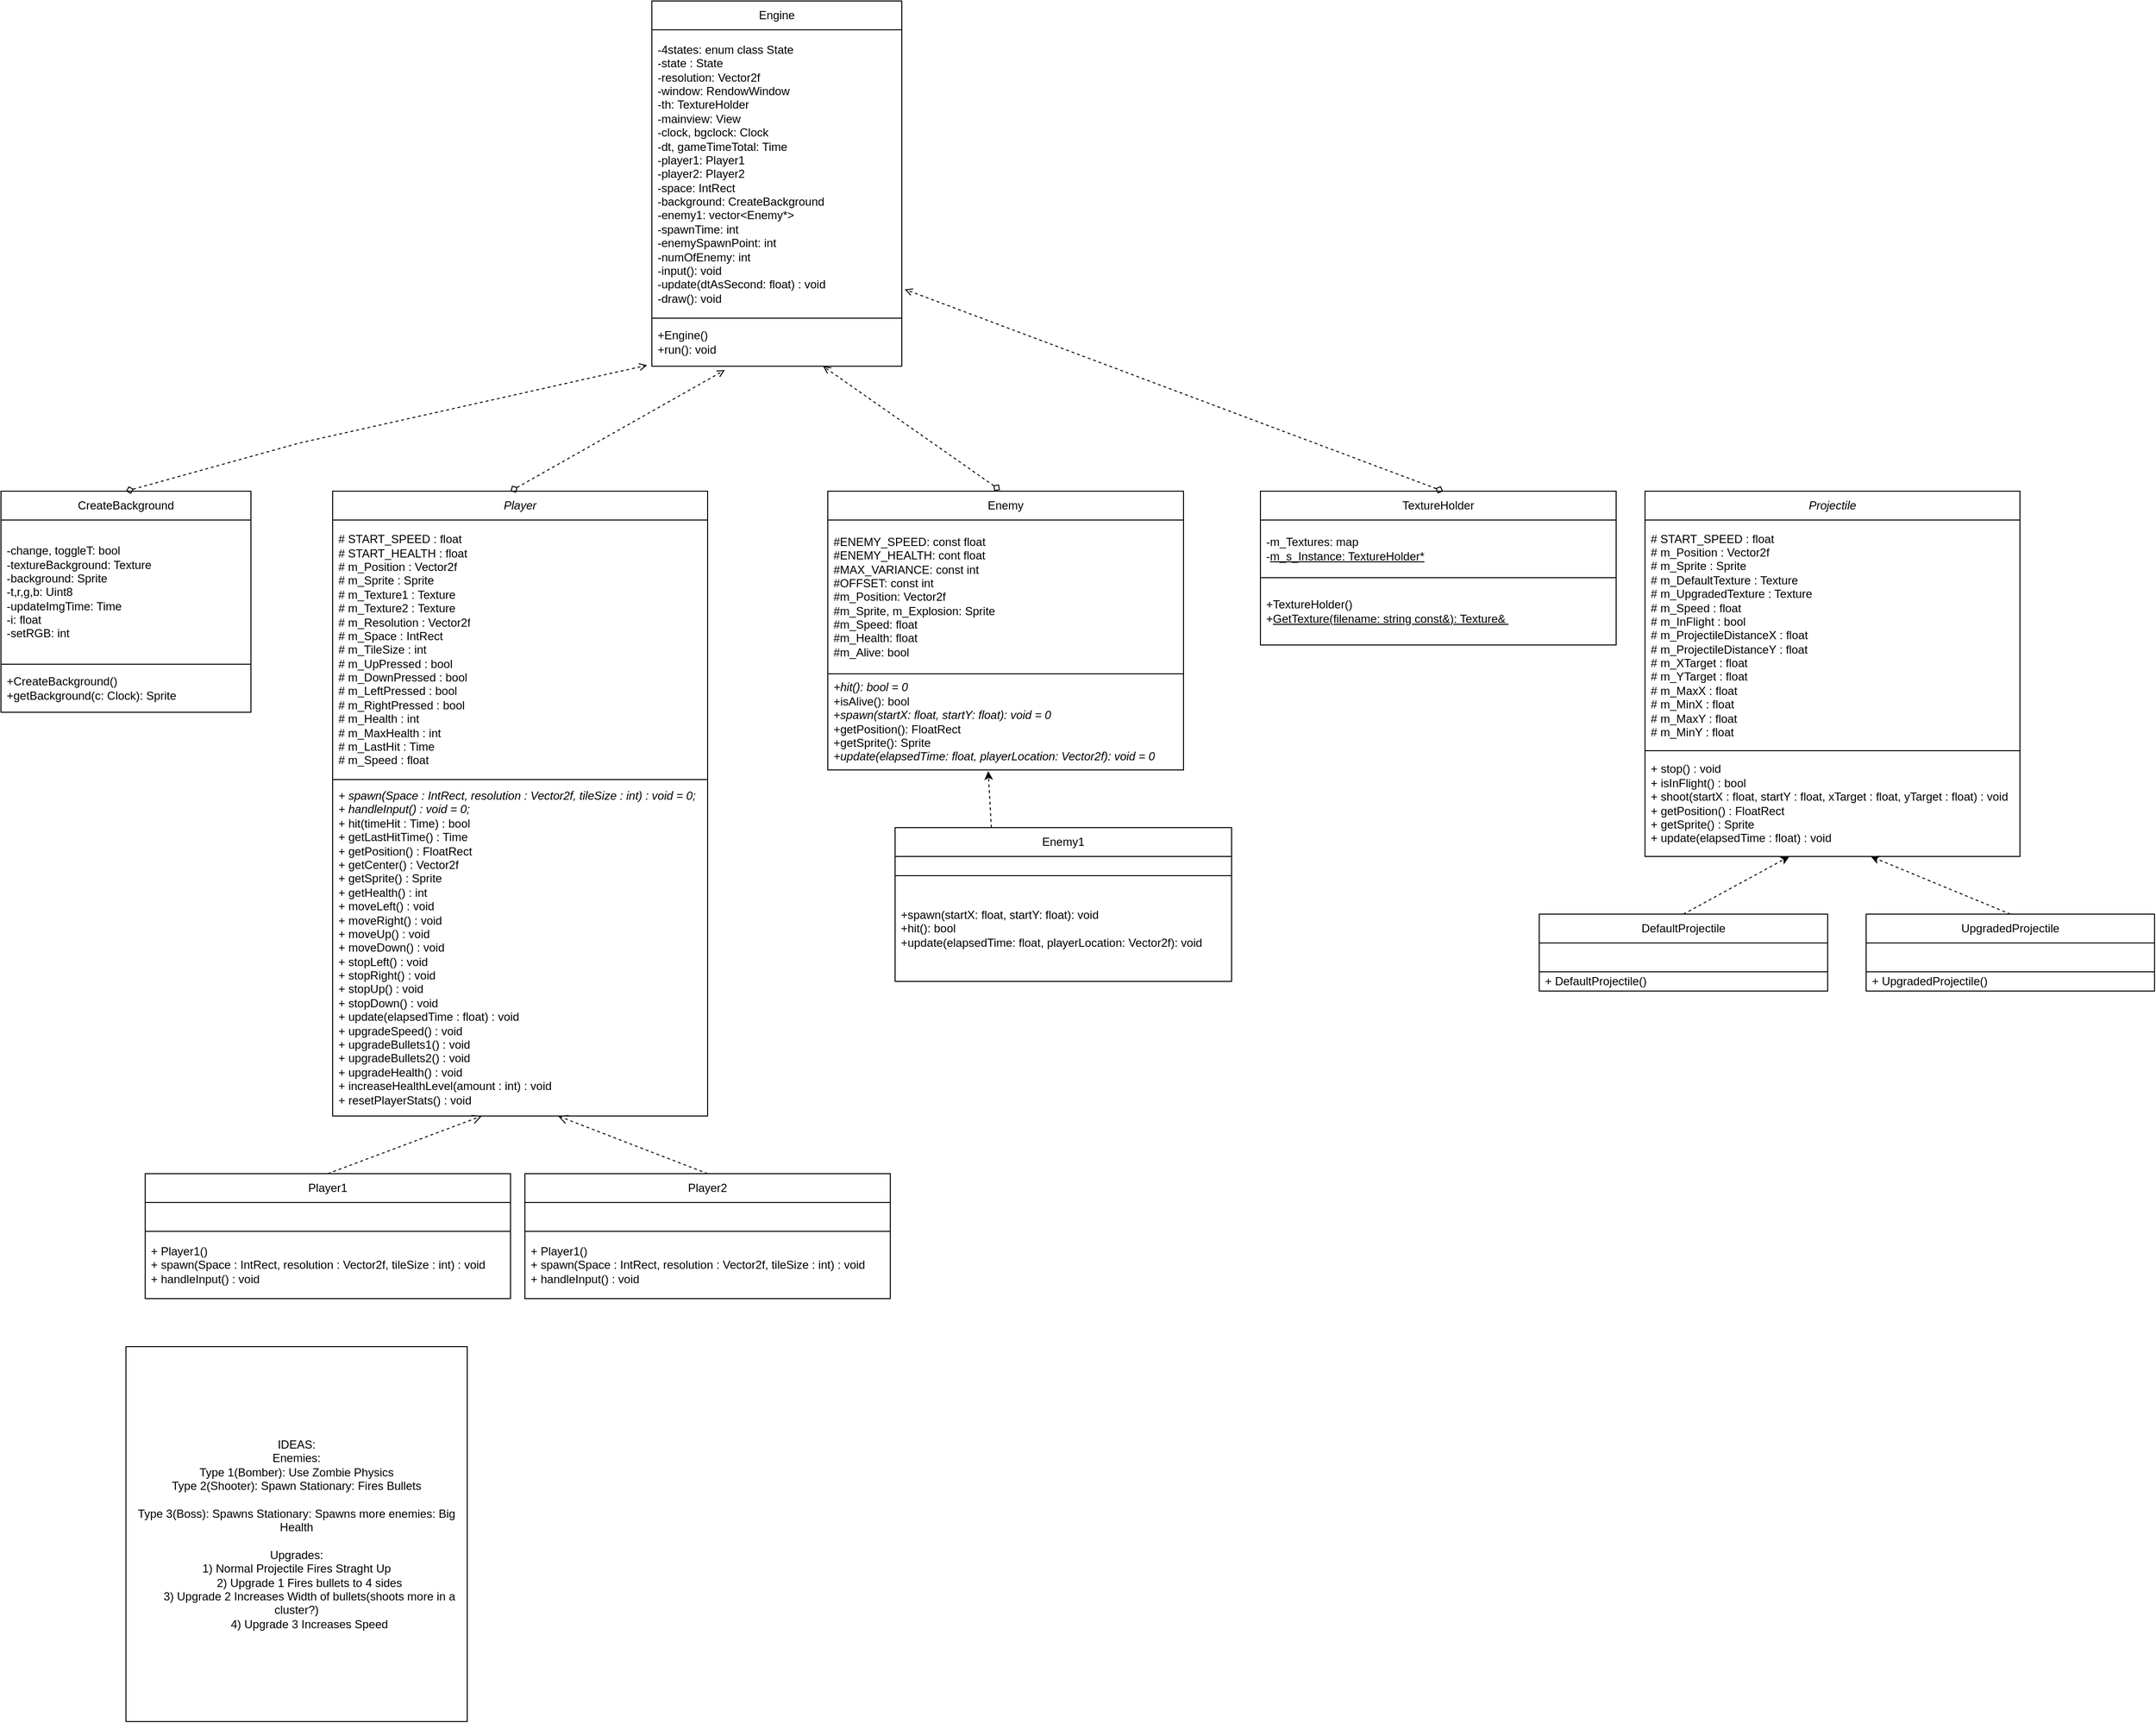 <mxfile version="20.6.0" type="github">
  <diagram id="C5RBs43oDa-KdzZeNtuy" name="Page-1">
    <mxGraphModel dx="1730" dy="1028" grid="1" gridSize="10" guides="1" tooltips="1" connect="1" arrows="1" fold="1" page="1" pageScale="1" pageWidth="2339" pageHeight="3300" math="0" shadow="0">
      <root>
        <mxCell id="WIyWlLk6GJQsqaUBKTNV-0" />
        <mxCell id="WIyWlLk6GJQsqaUBKTNV-1" parent="WIyWlLk6GJQsqaUBKTNV-0" />
        <mxCell id="9OKgFe4Zf76vUUmZSUTV-0" value="&lt;i&gt;Player&lt;/i&gt;" style="swimlane;fontStyle=0;childLayout=stackLayout;horizontal=1;startSize=30;horizontalStack=0;resizeParent=1;resizeParentMax=0;resizeLast=0;collapsible=1;marginBottom=0;whiteSpace=wrap;html=1;" parent="WIyWlLk6GJQsqaUBKTNV-1" vertex="1">
          <mxGeometry x="365" y="550" width="390" height="650" as="geometry" />
        </mxCell>
        <mxCell id="9OKgFe4Zf76vUUmZSUTV-9" value="# START_SPEED : float&lt;br&gt;# START_HEALTH : float&lt;br&gt;# m_Position : Vector2f&lt;br&gt;# m_Sprite : Sprite&lt;br&gt;# m_Texture1 : Texture&lt;br&gt;# m_Texture2 : Texture&lt;br&gt;# m_Resolution : Vector2f&lt;br&gt;# m_Space : IntRect&lt;br&gt;# m_TileSize : int&lt;br&gt;# m_UpPressed : bool&lt;br&gt;# m_DownPressed : bool&lt;br&gt;# m_LeftPressed : bool&lt;br&gt;# m_RightPressed : bool&lt;br&gt;# m_Health : int&lt;br&gt;# m_MaxHealth : int&lt;br&gt;# m_LastHit : Time&lt;br&gt;# m_Speed : float" style="text;strokeColor=default;fillColor=none;align=left;verticalAlign=middle;spacingLeft=4;spacingRight=4;overflow=hidden;points=[[0,0.5],[1,0.5]];portConstraint=eastwest;rotatable=0;whiteSpace=wrap;html=1;" parent="9OKgFe4Zf76vUUmZSUTV-0" vertex="1">
          <mxGeometry y="30" width="390" height="270" as="geometry" />
        </mxCell>
        <mxCell id="9OKgFe4Zf76vUUmZSUTV-1" value="&lt;i&gt;+ spawn(Space : IntRect, resolution : Vector2f, tileSize : int) : void = 0;&lt;br&gt;+ handleInput() : void = 0;&lt;/i&gt;&lt;br&gt;+ hit(timeHit : Time) : bool&lt;br&gt;+ getLastHitTime() : Time&lt;br&gt;+ getPosition() : FloatRect&lt;br&gt;+ getCenter() : Vector2f&lt;br&gt;+ getSprite() : Sprite&lt;br&gt;+ getHealth() : int&lt;br&gt;+ moveLeft() : void&lt;br&gt;+ moveRight() : void&lt;br&gt;+ moveUp() : void&lt;br&gt;+ moveDown() : void&lt;br&gt;+ stopLeft() : void&lt;br&gt;+ stopRight() : void&lt;br&gt;+ stopUp() : void&lt;br&gt;+ stopDown() : void&lt;br&gt;+ update(elapsedTime : float) : void&lt;br&gt;+ upgradeSpeed() : void&lt;br&gt;+ upgradeBullets1() : void&lt;br&gt;+ upgradeBullets2() : void&lt;br&gt;+ upgradeHealth() : void&lt;br&gt;+ increaseHealthLevel(amount : int) : void&lt;br&gt;+ resetPlayerStats() : void" style="text;strokeColor=none;fillColor=none;align=left;verticalAlign=middle;spacingLeft=4;spacingRight=4;overflow=hidden;points=[[0,0.5],[1,0.5]];portConstraint=eastwest;rotatable=0;whiteSpace=wrap;html=1;" parent="9OKgFe4Zf76vUUmZSUTV-0" vertex="1">
          <mxGeometry y="300" width="390" height="350" as="geometry" />
        </mxCell>
        <mxCell id="VuMtxcD2O4Nq4D9HDys2-1" value="&lt;div&gt;IDEAS:&lt;/div&gt;&lt;div&gt;Enemies:&lt;/div&gt;&lt;div&gt;Type 1(Bomber): Use Zombie Physics&lt;/div&gt;&lt;div&gt;Type 2(Shooter): Spawn Stationary: Fires Bullets&lt;/div&gt;&lt;div&gt;&lt;br&gt;&lt;/div&gt;&lt;div&gt;Type 3(Boss): Spawns Stationary: Spawns more enemies: Big Health&lt;/div&gt;&lt;div&gt;&lt;br&gt;&lt;/div&gt;&lt;div&gt;Upgrades:&lt;/div&gt;&lt;div&gt;&lt;span style=&quot;&quot;&gt; &lt;/span&gt;1) Normal Projectile Fires Straght Up&lt;/div&gt;&lt;div&gt;&amp;nbsp; &amp;nbsp; &amp;nbsp; &amp;nbsp; 2) Upgrade 1 Fires bullets to 4 sides&lt;/div&gt;&lt;div&gt;&amp;nbsp; &amp;nbsp; &amp;nbsp; &amp;nbsp; 3) Upgrade 2 Increases Width of bullets(shoots more in a cluster?)&lt;/div&gt;&lt;div&gt;&amp;nbsp; &amp;nbsp; &amp;nbsp; &amp;nbsp; 4) Upgrade 3 Increases Speed&lt;/div&gt;" style="text;html=1;strokeColor=default;fillColor=none;align=center;verticalAlign=middle;whiteSpace=wrap;rounded=0;" parent="WIyWlLk6GJQsqaUBKTNV-1" vertex="1">
          <mxGeometry x="150" y="1440" width="355" height="390" as="geometry" />
        </mxCell>
        <mxCell id="iV6wr9-M1Wmqhvp7eUlT-2" value="Player1" style="swimlane;fontStyle=0;childLayout=stackLayout;horizontal=1;startSize=30;horizontalStack=0;resizeParent=1;resizeParentMax=0;resizeLast=0;collapsible=1;marginBottom=0;whiteSpace=wrap;html=1;" parent="WIyWlLk6GJQsqaUBKTNV-1" vertex="1">
          <mxGeometry x="170" y="1260" width="380" height="130" as="geometry" />
        </mxCell>
        <mxCell id="iV6wr9-M1Wmqhvp7eUlT-3" value="." style="text;strokeColor=none;fillColor=none;align=left;verticalAlign=middle;spacingLeft=4;spacingRight=4;overflow=hidden;points=[[0,0.5],[1,0.5]];portConstraint=eastwest;rotatable=0;whiteSpace=wrap;html=1;fontColor=#FFFFFF;" parent="iV6wr9-M1Wmqhvp7eUlT-2" vertex="1">
          <mxGeometry y="30" width="380" height="30" as="geometry" />
        </mxCell>
        <mxCell id="iV6wr9-M1Wmqhvp7eUlT-4" value="+ Player1()&lt;br&gt;+ spawn(Space : IntRect, resolution : Vector2f, tileSize : int) : void&lt;br&gt;+ handleInput() : void" style="text;strokeColor=default;fillColor=none;align=left;verticalAlign=middle;spacingLeft=4;spacingRight=4;overflow=hidden;points=[[0,0.5],[1,0.5]];portConstraint=eastwest;rotatable=0;whiteSpace=wrap;html=1;" parent="iV6wr9-M1Wmqhvp7eUlT-2" vertex="1">
          <mxGeometry y="60" width="380" height="70" as="geometry" />
        </mxCell>
        <mxCell id="iV6wr9-M1Wmqhvp7eUlT-6" value="Player2" style="swimlane;fontStyle=0;childLayout=stackLayout;horizontal=1;startSize=30;horizontalStack=0;resizeParent=1;resizeParentMax=0;resizeLast=0;collapsible=1;marginBottom=0;whiteSpace=wrap;html=1;" parent="WIyWlLk6GJQsqaUBKTNV-1" vertex="1">
          <mxGeometry x="565" y="1260" width="380" height="130" as="geometry" />
        </mxCell>
        <mxCell id="iV6wr9-M1Wmqhvp7eUlT-7" value="&lt;font color=&quot;#ffffff&quot;&gt;.&lt;/font&gt;" style="text;strokeColor=none;fillColor=none;align=left;verticalAlign=middle;spacingLeft=4;spacingRight=4;overflow=hidden;points=[[0,0.5],[1,0.5]];portConstraint=eastwest;rotatable=0;whiteSpace=wrap;html=1;" parent="iV6wr9-M1Wmqhvp7eUlT-6" vertex="1">
          <mxGeometry y="30" width="380" height="30" as="geometry" />
        </mxCell>
        <mxCell id="iV6wr9-M1Wmqhvp7eUlT-8" value="+ Player1()&lt;br&gt;+ spawn(Space : IntRect, resolution : Vector2f, tileSize : int) : void&lt;br&gt;+ handleInput() : void" style="text;strokeColor=default;fillColor=none;align=left;verticalAlign=middle;spacingLeft=4;spacingRight=4;overflow=hidden;points=[[0,0.5],[1,0.5]];portConstraint=eastwest;rotatable=0;whiteSpace=wrap;html=1;" parent="iV6wr9-M1Wmqhvp7eUlT-6" vertex="1">
          <mxGeometry y="60" width="380" height="70" as="geometry" />
        </mxCell>
        <mxCell id="iV6wr9-M1Wmqhvp7eUlT-9" value="" style="html=1;verticalAlign=bottom;endArrow=open;dashed=1;endSize=8;rounded=0;entryX=0.398;entryY=1;entryDx=0;entryDy=0;entryPerimeter=0;exitX=0.5;exitY=0;exitDx=0;exitDy=0;" parent="WIyWlLk6GJQsqaUBKTNV-1" source="iV6wr9-M1Wmqhvp7eUlT-2" target="9OKgFe4Zf76vUUmZSUTV-1" edge="1">
          <mxGeometry relative="1" as="geometry">
            <mxPoint x="475" y="1230" as="sourcePoint" />
            <mxPoint x="395" y="1230" as="targetPoint" />
          </mxGeometry>
        </mxCell>
        <mxCell id="iV6wr9-M1Wmqhvp7eUlT-10" value="" style="html=1;verticalAlign=bottom;endArrow=open;dashed=1;endSize=8;rounded=0;entryX=0.601;entryY=1;entryDx=0;entryDy=0;entryPerimeter=0;exitX=0.5;exitY=0;exitDx=0;exitDy=0;" parent="WIyWlLk6GJQsqaUBKTNV-1" source="iV6wr9-M1Wmqhvp7eUlT-6" target="9OKgFe4Zf76vUUmZSUTV-1" edge="1">
          <mxGeometry relative="1" as="geometry">
            <mxPoint x="473.509" y="1270" as="sourcePoint" />
            <mxPoint x="561.81" y="1214.55" as="targetPoint" />
          </mxGeometry>
        </mxCell>
        <mxCell id="TMEv3n3oBbiAuYJ6L5Kc-0" value="Engine" style="swimlane;fontStyle=0;childLayout=stackLayout;horizontal=1;startSize=30;horizontalStack=0;resizeParent=1;resizeParentMax=0;resizeLast=0;collapsible=1;marginBottom=0;whiteSpace=wrap;html=1;" parent="WIyWlLk6GJQsqaUBKTNV-1" vertex="1">
          <mxGeometry x="697" y="40" width="260" height="380" as="geometry" />
        </mxCell>
        <mxCell id="TMEv3n3oBbiAuYJ6L5Kc-1" value="&lt;font style=&quot;font-size: 12px;&quot;&gt;-4states: enum class State&lt;br&gt;-state : State&lt;br&gt;-resolution: Vector2f&lt;br&gt;-window: RendowWindow&lt;br&gt;-th: TextureHolder&lt;br&gt;-mainview: View&lt;br&gt;-clock, bgclock: Clock&lt;br&gt;-dt, gameTimeTotal: Time&lt;br&gt;-player1: Player1&lt;br&gt;-player2: Player2&lt;br&gt;-space: IntRect&lt;br&gt;-background: CreateBackground&lt;br&gt;-enemy1: vector&amp;lt;Enemy*&amp;gt;&lt;br&gt;-spawnTime: int&lt;br&gt;-enemySpawnPoint: int&lt;br&gt;-numOfEnemy: int&lt;br&gt;-input(): void&lt;br&gt;-update(dtAsSecond: float) : void&lt;br&gt;-draw(): void&lt;/font&gt;" style="text;strokeColor=default;fillColor=none;align=left;verticalAlign=middle;spacingLeft=4;spacingRight=4;overflow=hidden;points=[[0,0.5],[1,0.5]];portConstraint=eastwest;rotatable=0;whiteSpace=wrap;html=1;" parent="TMEv3n3oBbiAuYJ6L5Kc-0" vertex="1">
          <mxGeometry y="30" width="260" height="300" as="geometry" />
        </mxCell>
        <mxCell id="TMEv3n3oBbiAuYJ6L5Kc-2" value="&lt;font style=&quot;font-size: 12px;&quot;&gt;+Engine()&lt;br&gt;+run(): void&lt;/font&gt;" style="text;strokeColor=none;fillColor=none;align=left;verticalAlign=middle;spacingLeft=4;spacingRight=4;overflow=hidden;points=[[0,0.5],[1,0.5]];portConstraint=eastwest;rotatable=0;whiteSpace=wrap;html=1;" parent="TMEv3n3oBbiAuYJ6L5Kc-0" vertex="1">
          <mxGeometry y="330" width="260" height="50" as="geometry" />
        </mxCell>
        <mxCell id="TMEv3n3oBbiAuYJ6L5Kc-3" value="CreateBackground" style="swimlane;fontStyle=0;childLayout=stackLayout;horizontal=1;startSize=30;horizontalStack=0;resizeParent=1;resizeParentMax=0;resizeLast=0;collapsible=1;marginBottom=0;whiteSpace=wrap;html=1;" parent="WIyWlLk6GJQsqaUBKTNV-1" vertex="1">
          <mxGeometry x="20" y="550" width="260" height="230" as="geometry" />
        </mxCell>
        <mxCell id="TMEv3n3oBbiAuYJ6L5Kc-4" value="-change, toggleT: bool&lt;br&gt;-textureBackground: Texture&lt;br&gt;-background: Sprite&lt;br&gt;-t,r,g,b: Uint8&lt;br&gt;-updateImgTime: Time&lt;br&gt;-i: float&lt;br&gt;-setRGB: int" style="text;strokeColor=default;fillColor=none;align=left;verticalAlign=middle;spacingLeft=4;spacingRight=4;overflow=hidden;points=[[0,0.5],[1,0.5]];portConstraint=eastwest;rotatable=0;whiteSpace=wrap;html=1;" parent="TMEv3n3oBbiAuYJ6L5Kc-3" vertex="1">
          <mxGeometry y="30" width="260" height="150" as="geometry" />
        </mxCell>
        <mxCell id="TMEv3n3oBbiAuYJ6L5Kc-5" value="+CreateBackground()&lt;br&gt;+getBackground(c: Clock): Sprite" style="text;strokeColor=none;fillColor=none;align=left;verticalAlign=middle;spacingLeft=4;spacingRight=4;overflow=hidden;points=[[0,0.5],[1,0.5]];portConstraint=eastwest;rotatable=0;whiteSpace=wrap;html=1;" parent="TMEv3n3oBbiAuYJ6L5Kc-3" vertex="1">
          <mxGeometry y="180" width="260" height="50" as="geometry" />
        </mxCell>
        <mxCell id="TMEv3n3oBbiAuYJ6L5Kc-6" value="Enemy" style="swimlane;fontStyle=0;childLayout=stackLayout;horizontal=1;startSize=30;horizontalStack=0;resizeParent=1;resizeParentMax=0;resizeLast=0;collapsible=1;marginBottom=0;whiteSpace=wrap;html=1;" parent="WIyWlLk6GJQsqaUBKTNV-1" vertex="1">
          <mxGeometry x="880" y="550" width="370" height="290" as="geometry" />
        </mxCell>
        <mxCell id="TMEv3n3oBbiAuYJ6L5Kc-7" value="#ENEMY_SPEED: const float&lt;br&gt;#ENEMY_HEALTH: cont float&lt;br&gt;#MAX_VARIANCE: const int&lt;br&gt;#OFFSET: const int&lt;br&gt;#m_Position: Vector2f&lt;br&gt;#m_Sprite, m_Explosion: Sprite&lt;br&gt;#m_Speed: float&lt;br&gt;#m_Health: float&lt;br&gt;#m_Alive: bool" style="text;strokeColor=default;fillColor=none;align=left;verticalAlign=middle;spacingLeft=4;spacingRight=4;overflow=hidden;points=[[0,0.5],[1,0.5]];portConstraint=eastwest;rotatable=0;whiteSpace=wrap;html=1;" parent="TMEv3n3oBbiAuYJ6L5Kc-6" vertex="1">
          <mxGeometry y="30" width="370" height="160" as="geometry" />
        </mxCell>
        <mxCell id="TMEv3n3oBbiAuYJ6L5Kc-8" value="&lt;i&gt;+hit(): bool = 0&lt;br&gt;&lt;/i&gt;+isAlive(): bool&lt;br&gt;+&lt;i&gt;spawn(startX: float, startY: float): void = 0&lt;/i&gt;&lt;br&gt;+getPosition(): FloatRect&lt;br&gt;+getSprite(): Sprite&lt;br&gt;&lt;i&gt;+update(elapsedTime: float, playerLocation: Vector2f): void = 0&lt;/i&gt;" style="text;strokeColor=none;fillColor=none;align=left;verticalAlign=middle;spacingLeft=4;spacingRight=4;overflow=hidden;points=[[0,0.5],[1,0.5]];portConstraint=eastwest;rotatable=0;whiteSpace=wrap;html=1;" parent="TMEv3n3oBbiAuYJ6L5Kc-6" vertex="1">
          <mxGeometry y="190" width="370" height="100" as="geometry" />
        </mxCell>
        <mxCell id="TMEv3n3oBbiAuYJ6L5Kc-9" value="Enemy1" style="swimlane;fontStyle=0;childLayout=stackLayout;horizontal=1;startSize=30;horizontalStack=0;resizeParent=1;resizeParentMax=0;resizeLast=0;collapsible=1;marginBottom=0;whiteSpace=wrap;html=1;" parent="WIyWlLk6GJQsqaUBKTNV-1" vertex="1">
          <mxGeometry x="950" y="900" width="350" height="160" as="geometry" />
        </mxCell>
        <mxCell id="TMEv3n3oBbiAuYJ6L5Kc-10" value="" style="text;strokeColor=default;fillColor=none;align=left;verticalAlign=middle;spacingLeft=4;spacingRight=4;overflow=hidden;points=[[0,0.5],[1,0.5]];portConstraint=eastwest;rotatable=0;whiteSpace=wrap;html=1;" parent="TMEv3n3oBbiAuYJ6L5Kc-9" vertex="1">
          <mxGeometry y="30" width="350" height="20" as="geometry" />
        </mxCell>
        <mxCell id="TMEv3n3oBbiAuYJ6L5Kc-11" value="&lt;font style=&quot;font-size: 12px;&quot;&gt;+spawn(startX: float, startY: float): void&lt;br&gt;+hit(): bool&lt;br&gt;+update(elapsedTime: float, playerLocation: Vector2f): void&lt;br&gt;&lt;/font&gt;" style="text;strokeColor=none;fillColor=none;align=left;verticalAlign=middle;spacingLeft=4;spacingRight=4;overflow=hidden;points=[[0,0.5],[1,0.5]];portConstraint=eastwest;rotatable=0;whiteSpace=wrap;html=1;" parent="TMEv3n3oBbiAuYJ6L5Kc-9" vertex="1">
          <mxGeometry y="50" width="350" height="110" as="geometry" />
        </mxCell>
        <mxCell id="TMEv3n3oBbiAuYJ6L5Kc-12" value="" style="endArrow=classic;html=1;rounded=0;dashed=1;exitX=0.286;exitY=0;exitDx=0;exitDy=0;exitPerimeter=0;entryX=0.451;entryY=1.013;entryDx=0;entryDy=0;entryPerimeter=0;" parent="WIyWlLk6GJQsqaUBKTNV-1" source="TMEv3n3oBbiAuYJ6L5Kc-9" target="TMEv3n3oBbiAuYJ6L5Kc-8" edge="1">
          <mxGeometry width="50" height="50" relative="1" as="geometry">
            <mxPoint x="770" y="890" as="sourcePoint" />
            <mxPoint x="820" y="840" as="targetPoint" />
          </mxGeometry>
        </mxCell>
        <mxCell id="TMEv3n3oBbiAuYJ6L5Kc-13" value="" style="endArrow=open;html=1;rounded=0;dashed=1;startArrow=diamond;startFill=0;endFill=0;exitX=0.5;exitY=0;exitDx=0;exitDy=0;entryX=-0.019;entryY=0.98;entryDx=0;entryDy=0;entryPerimeter=0;" parent="WIyWlLk6GJQsqaUBKTNV-1" source="TMEv3n3oBbiAuYJ6L5Kc-3" target="TMEv3n3oBbiAuYJ6L5Kc-2" edge="1">
          <mxGeometry width="50" height="50" relative="1" as="geometry">
            <mxPoint x="180" y="460" as="sourcePoint" />
            <mxPoint x="350" y="400" as="targetPoint" />
            <Array as="points">
              <mxPoint x="330" y="500" />
            </Array>
          </mxGeometry>
        </mxCell>
        <mxCell id="TMEv3n3oBbiAuYJ6L5Kc-15" value="" style="endArrow=open;html=1;rounded=0;dashed=1;startArrow=diamond;startFill=0;endFill=0;exitX=0.5;exitY=0;exitDx=0;exitDy=0;entryX=0.292;entryY=1.08;entryDx=0;entryDy=0;entryPerimeter=0;" parent="WIyWlLk6GJQsqaUBKTNV-1" target="TMEv3n3oBbiAuYJ6L5Kc-2" edge="1">
          <mxGeometry width="50" height="50" relative="1" as="geometry">
            <mxPoint x="550" y="550" as="sourcePoint" />
            <mxPoint x="810" y="480" as="targetPoint" />
            <Array as="points" />
          </mxGeometry>
        </mxCell>
        <mxCell id="TMEv3n3oBbiAuYJ6L5Kc-16" value="" style="endArrow=open;html=1;rounded=0;dashed=1;startArrow=diamond;startFill=0;endFill=0;exitX=0.484;exitY=-0.004;exitDx=0;exitDy=0;entryX=0.685;entryY=1;entryDx=0;entryDy=0;entryPerimeter=0;exitPerimeter=0;" parent="WIyWlLk6GJQsqaUBKTNV-1" source="TMEv3n3oBbiAuYJ6L5Kc-6" target="TMEv3n3oBbiAuYJ6L5Kc-2" edge="1">
          <mxGeometry width="50" height="50" relative="1" as="geometry">
            <mxPoint x="750" y="541" as="sourcePoint" />
            <mxPoint x="1030" y="470" as="targetPoint" />
            <Array as="points" />
          </mxGeometry>
        </mxCell>
        <mxCell id="kX1pWnlEuqXPCfORllgt-0" value="&lt;i&gt;Projectile&lt;/i&gt;" style="swimlane;fontStyle=0;childLayout=stackLayout;horizontal=1;startSize=30;horizontalStack=0;resizeParent=1;resizeParentMax=0;resizeLast=0;collapsible=1;marginBottom=0;whiteSpace=wrap;html=1;" vertex="1" parent="WIyWlLk6GJQsqaUBKTNV-1">
          <mxGeometry x="1730" y="550" width="390" height="380" as="geometry" />
        </mxCell>
        <mxCell id="kX1pWnlEuqXPCfORllgt-1" value="# START_SPEED : float&lt;br&gt;# m_Position : Vector2f&lt;br&gt;# m_Sprite : Sprite&lt;br&gt;# m_DefaultTexture : Texture&lt;br&gt;# m_UpgradedTexture : Texture&lt;br&gt;# m_Speed : float&lt;br&gt;# m_InFlight : bool&lt;br&gt;# m_ProjectileDistanceX : float&lt;br&gt;# m_ProjectileDistanceY : float&lt;br&gt;# m_XTarget : float&lt;br&gt;# m_YTarget : float&lt;br&gt;# m_MaxX : float&lt;br&gt;# m_MinX : float&lt;br&gt;# m_MaxY : float&lt;br&gt;# m_MinY : float" style="text;strokeColor=default;fillColor=none;align=left;verticalAlign=middle;spacingLeft=4;spacingRight=4;overflow=hidden;points=[[0,0.5],[1,0.5]];portConstraint=eastwest;rotatable=0;whiteSpace=wrap;html=1;" vertex="1" parent="kX1pWnlEuqXPCfORllgt-0">
          <mxGeometry y="30" width="390" height="240" as="geometry" />
        </mxCell>
        <mxCell id="kX1pWnlEuqXPCfORllgt-2" value="+ stop() : void&lt;br&gt;+ isInFlight()&amp;nbsp;: bool&lt;br&gt;+ shoot(startX : float, startY : float, xTarget : float, yTarget : float) : void&lt;br&gt;+ getPosition() : FloatRect&lt;br&gt;+ getSprite() : Sprite&lt;br&gt;+ update(elapsedTime : float) : void" style="text;strokeColor=none;fillColor=none;align=left;verticalAlign=middle;spacingLeft=4;spacingRight=4;overflow=hidden;points=[[0,0.5],[1,0.5]];portConstraint=eastwest;rotatable=0;whiteSpace=wrap;html=1;" vertex="1" parent="kX1pWnlEuqXPCfORllgt-0">
          <mxGeometry y="270" width="390" height="110" as="geometry" />
        </mxCell>
        <mxCell id="TMEv3n3oBbiAuYJ6L5Kc-17" value="TextureHolder" style="swimlane;fontStyle=0;childLayout=stackLayout;horizontal=1;startSize=30;horizontalStack=0;resizeParent=1;resizeParentMax=0;resizeLast=0;collapsible=1;marginBottom=0;whiteSpace=wrap;html=1;" vertex="1" parent="WIyWlLk6GJQsqaUBKTNV-1">
          <mxGeometry x="1330" y="550" width="370" height="160" as="geometry" />
        </mxCell>
        <mxCell id="TMEv3n3oBbiAuYJ6L5Kc-18" value="-m_Textures: map&lt;br&gt;-&lt;u&gt;m_s_Instance: TextureHolder*&lt;br&gt;&lt;/u&gt;" style="text;strokeColor=default;fillColor=none;align=left;verticalAlign=middle;spacingLeft=4;spacingRight=4;overflow=hidden;points=[[0,0.5],[1,0.5]];portConstraint=eastwest;rotatable=0;whiteSpace=wrap;html=1;" vertex="1" parent="TMEv3n3oBbiAuYJ6L5Kc-17">
          <mxGeometry y="30" width="370" height="60" as="geometry" />
        </mxCell>
        <mxCell id="TMEv3n3oBbiAuYJ6L5Kc-19" value="+TextureHolder()&lt;br&gt;+&lt;u&gt;GetTexture(filename: string const&amp;amp;): Texture&amp;amp;&amp;nbsp;&lt;/u&gt;" style="text;strokeColor=none;fillColor=none;align=left;verticalAlign=middle;spacingLeft=4;spacingRight=4;overflow=hidden;points=[[0,0.5],[1,0.5]];portConstraint=eastwest;rotatable=0;whiteSpace=wrap;html=1;" vertex="1" parent="TMEv3n3oBbiAuYJ6L5Kc-17">
          <mxGeometry y="90" width="370" height="70" as="geometry" />
        </mxCell>
        <mxCell id="TMEv3n3oBbiAuYJ6L5Kc-20" value="" style="endArrow=open;html=1;rounded=0;dashed=1;startArrow=diamond;startFill=0;endFill=0;" edge="1" parent="WIyWlLk6GJQsqaUBKTNV-1">
          <mxGeometry width="50" height="50" relative="1" as="geometry">
            <mxPoint x="1520" y="550" as="sourcePoint" />
            <mxPoint x="960" y="340" as="targetPoint" />
            <Array as="points" />
          </mxGeometry>
        </mxCell>
        <mxCell id="kX1pWnlEuqXPCfORllgt-8" value="DefaultProjectile" style="swimlane;fontStyle=0;childLayout=stackLayout;horizontal=1;startSize=30;horizontalStack=0;resizeParent=1;resizeParentMax=0;resizeLast=0;collapsible=1;marginBottom=0;whiteSpace=wrap;html=1;strokeColor=default;fontColor=#000000;fillColor=none;" vertex="1" parent="WIyWlLk6GJQsqaUBKTNV-1">
          <mxGeometry x="1620" y="990" width="300" height="80" as="geometry" />
        </mxCell>
        <mxCell id="kX1pWnlEuqXPCfORllgt-9" value="&lt;font color=&quot;#ffffff&quot;&gt;.&lt;/font&gt;" style="text;strokeColor=default;fillColor=none;align=left;verticalAlign=middle;spacingLeft=4;spacingRight=4;overflow=hidden;points=[[0,0.5],[1,0.5]];portConstraint=eastwest;rotatable=0;whiteSpace=wrap;html=1;fontColor=#000000;" vertex="1" parent="kX1pWnlEuqXPCfORllgt-8">
          <mxGeometry y="30" width="300" height="30" as="geometry" />
        </mxCell>
        <mxCell id="kX1pWnlEuqXPCfORllgt-10" value="+ DefaultProjectile()&lt;br&gt;" style="text;strokeColor=none;fillColor=none;align=left;verticalAlign=middle;spacingLeft=4;spacingRight=4;overflow=hidden;points=[[0,0.5],[1,0.5]];portConstraint=eastwest;rotatable=0;whiteSpace=wrap;html=1;fontColor=#000000;" vertex="1" parent="kX1pWnlEuqXPCfORllgt-8">
          <mxGeometry y="60" width="300" height="20" as="geometry" />
        </mxCell>
        <mxCell id="kX1pWnlEuqXPCfORllgt-12" value="UpgradedProjectile" style="swimlane;fontStyle=0;childLayout=stackLayout;horizontal=1;startSize=30;horizontalStack=0;resizeParent=1;resizeParentMax=0;resizeLast=0;collapsible=1;marginBottom=0;whiteSpace=wrap;html=1;strokeColor=default;fontColor=#000000;fillColor=none;" vertex="1" parent="WIyWlLk6GJQsqaUBKTNV-1">
          <mxGeometry x="1960" y="990" width="300" height="80" as="geometry" />
        </mxCell>
        <mxCell id="kX1pWnlEuqXPCfORllgt-13" value="Item 1" style="text;strokeColor=default;fillColor=none;align=left;verticalAlign=middle;spacingLeft=4;spacingRight=4;overflow=hidden;points=[[0,0.5],[1,0.5]];portConstraint=eastwest;rotatable=0;whiteSpace=wrap;html=1;fontColor=#FFFFFF;" vertex="1" parent="kX1pWnlEuqXPCfORllgt-12">
          <mxGeometry y="30" width="300" height="30" as="geometry" />
        </mxCell>
        <mxCell id="kX1pWnlEuqXPCfORllgt-14" value="+ UpgradedProjectile()" style="text;strokeColor=none;fillColor=none;align=left;verticalAlign=middle;spacingLeft=4;spacingRight=4;overflow=hidden;points=[[0,0.5],[1,0.5]];portConstraint=eastwest;rotatable=0;whiteSpace=wrap;html=1;fontColor=#000000;" vertex="1" parent="kX1pWnlEuqXPCfORllgt-12">
          <mxGeometry y="60" width="300" height="20" as="geometry" />
        </mxCell>
        <mxCell id="kX1pWnlEuqXPCfORllgt-16" value="" style="endArrow=classic;html=1;rounded=0;dashed=1;exitX=0.5;exitY=0;exitDx=0;exitDy=0;entryX=0.385;entryY=1;entryDx=0;entryDy=0;entryPerimeter=0;" edge="1" parent="WIyWlLk6GJQsqaUBKTNV-1" source="kX1pWnlEuqXPCfORllgt-8" target="kX1pWnlEuqXPCfORllgt-2">
          <mxGeometry width="50" height="50" relative="1" as="geometry">
            <mxPoint x="1060.1" y="910" as="sourcePoint" />
            <mxPoint x="1056.87" y="851.3" as="targetPoint" />
          </mxGeometry>
        </mxCell>
        <mxCell id="kX1pWnlEuqXPCfORllgt-17" value="" style="endArrow=classic;html=1;rounded=0;dashed=1;exitX=0.5;exitY=0;exitDx=0;exitDy=0;entryX=0.602;entryY=1;entryDx=0;entryDy=0;entryPerimeter=0;" edge="1" parent="WIyWlLk6GJQsqaUBKTNV-1" source="kX1pWnlEuqXPCfORllgt-12" target="kX1pWnlEuqXPCfORllgt-2">
          <mxGeometry width="50" height="50" relative="1" as="geometry">
            <mxPoint x="1780" y="1000" as="sourcePoint" />
            <mxPoint x="1890.15" y="940" as="targetPoint" />
          </mxGeometry>
        </mxCell>
      </root>
    </mxGraphModel>
  </diagram>
</mxfile>
